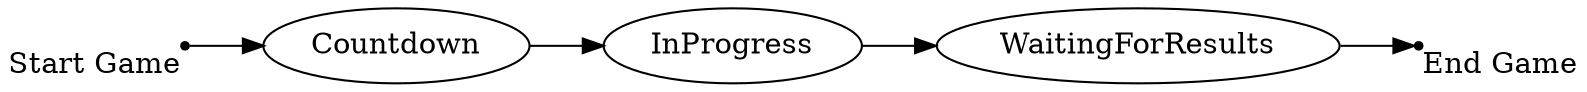 digraph game_states {
    rankdir=LR
    overlap=scale
    dpi=600

    node [shape=point] Start [xlabel="Start Game"];
    node [shape=oval] Countdown;
    node [shape=oval] InProgress;
    node [shape=oval] WaitingForResults;
    node [shape=point, xlabel="End Game"] EndGame;

    Start -> Countdown;
    Countdown -> InProgress;
    InProgress -> WaitingForResults;
    WaitingForResults -> EndGame;
}